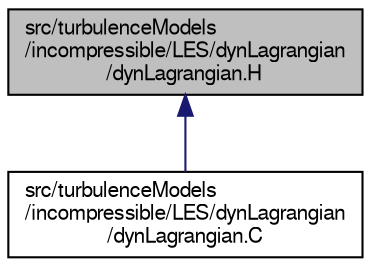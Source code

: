 digraph "src/turbulenceModels/incompressible/LES/dynLagrangian/dynLagrangian.H"
{
  bgcolor="transparent";
  edge [fontname="FreeSans",fontsize="10",labelfontname="FreeSans",labelfontsize="10"];
  node [fontname="FreeSans",fontsize="10",shape=record];
  Node4 [label="src/turbulenceModels\l/incompressible/LES/dynLagrangian\l/dynLagrangian.H",height=0.2,width=0.4,color="black", fillcolor="grey75", style="filled", fontcolor="black"];
  Node4 -> Node5 [dir="back",color="midnightblue",fontsize="10",style="solid",fontname="FreeSans"];
  Node5 [label="src/turbulenceModels\l/incompressible/LES/dynLagrangian\l/dynLagrangian.C",height=0.2,width=0.4,color="black",URL="$a17402.html"];
}
